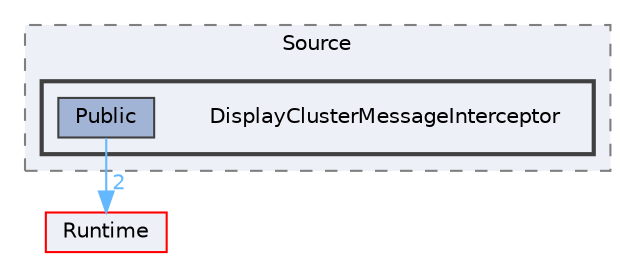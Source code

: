 digraph "DisplayClusterMessageInterceptor"
{
 // INTERACTIVE_SVG=YES
 // LATEX_PDF_SIZE
  bgcolor="transparent";
  edge [fontname=Helvetica,fontsize=10,labelfontname=Helvetica,labelfontsize=10];
  node [fontname=Helvetica,fontsize=10,shape=box,height=0.2,width=0.4];
  compound=true
  subgraph clusterdir_acbfb3df7bc9decc780320b5cf3ee935 {
    graph [ bgcolor="#edf0f7", pencolor="grey50", label="Source", fontname=Helvetica,fontsize=10 style="filled,dashed", URL="dir_acbfb3df7bc9decc780320b5cf3ee935.html",tooltip=""]
  subgraph clusterdir_1f3a6b17e31c97a18750e218e27807c3 {
    graph [ bgcolor="#edf0f7", pencolor="grey25", label="", fontname=Helvetica,fontsize=10 style="filled,bold", URL="dir_1f3a6b17e31c97a18750e218e27807c3.html",tooltip=""]
    dir_1f3a6b17e31c97a18750e218e27807c3 [shape=plaintext, label="DisplayClusterMessageInterceptor"];
  dir_e4c0768284e904c28b74fb3795e06e44 [label="Public", fillcolor="#a2b4d6", color="grey25", style="filled", URL="dir_e4c0768284e904c28b74fb3795e06e44.html",tooltip=""];
  }
  }
  dir_7536b172fbd480bfd146a1b1acd6856b [label="Runtime", fillcolor="#edf0f7", color="red", style="filled", URL="dir_7536b172fbd480bfd146a1b1acd6856b.html",tooltip=""];
  dir_e4c0768284e904c28b74fb3795e06e44->dir_7536b172fbd480bfd146a1b1acd6856b [headlabel="2", labeldistance=1.5 headhref="dir_000890_000984.html" href="dir_000890_000984.html" color="steelblue1" fontcolor="steelblue1"];
}

